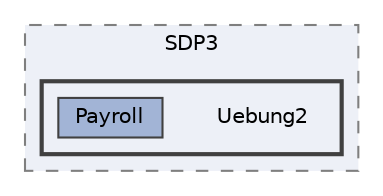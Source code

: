 digraph "C:/Users/vogel/Desktop/SDP3/Übung/SDP3/Uebung2"
{
 // LATEX_PDF_SIZE
  bgcolor="transparent";
  edge [fontname=Helvetica,fontsize=10,labelfontname=Helvetica,labelfontsize=10];
  node [fontname=Helvetica,fontsize=10,shape=box,height=0.2,width=0.4];
  compound=true
  subgraph clusterdir_e5b549314c5916f169c8a55dfb0e9ca9 {
    graph [ bgcolor="#edf0f7", pencolor="grey50", label="SDP3", fontname=Helvetica,fontsize=10 style="filled,dashed", URL="dir_e5b549314c5916f169c8a55dfb0e9ca9.html",tooltip=""]
  subgraph clusterdir_07c9e136b55e2e8cfc3acacc80cdbe79 {
    graph [ bgcolor="#edf0f7", pencolor="grey25", label="", fontname=Helvetica,fontsize=10 style="filled,bold", URL="dir_07c9e136b55e2e8cfc3acacc80cdbe79.html",tooltip=""]
    dir_07c9e136b55e2e8cfc3acacc80cdbe79 [shape=plaintext, label="Uebung2"];
  dir_e91d1ccd6571586d6f261d59c72fce39 [label="Payroll", fillcolor="#a2b4d6", color="grey25", style="filled", URL="dir_e91d1ccd6571586d6f261d59c72fce39.html",tooltip=""];
  }
  }
}
